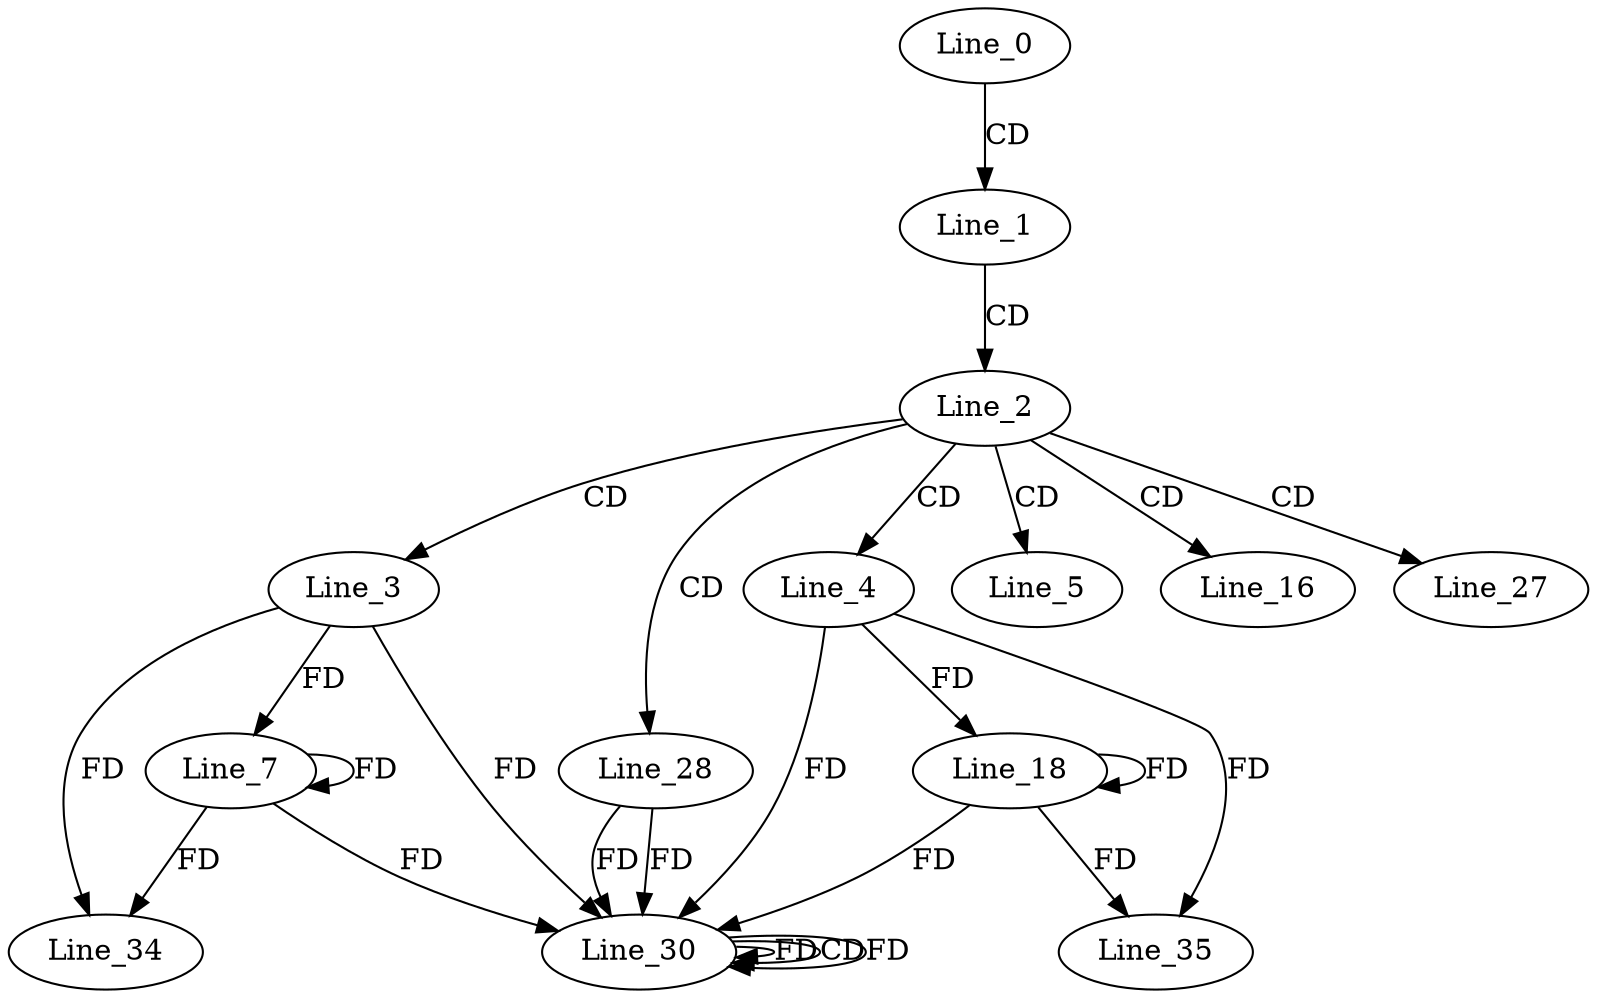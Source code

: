 digraph G {
  Line_0;
  Line_1;
  Line_2;
  Line_3;
  Line_4;
  Line_5;
  Line_7;
  Line_16;
  Line_18;
  Line_27;
  Line_28;
  Line_30;
  Line_30;
  Line_30;
  Line_30;
  Line_34;
  Line_35;
  Line_0 -> Line_1 [ label="CD" ];
  Line_1 -> Line_2 [ label="CD" ];
  Line_2 -> Line_3 [ label="CD" ];
  Line_2 -> Line_4 [ label="CD" ];
  Line_2 -> Line_5 [ label="CD" ];
  Line_3 -> Line_7 [ label="FD" ];
  Line_7 -> Line_7 [ label="FD" ];
  Line_2 -> Line_16 [ label="CD" ];
  Line_4 -> Line_18 [ label="FD" ];
  Line_18 -> Line_18 [ label="FD" ];
  Line_2 -> Line_27 [ label="CD" ];
  Line_2 -> Line_28 [ label="CD" ];
  Line_30 -> Line_30 [ label="FD" ];
  Line_28 -> Line_30 [ label="FD" ];
  Line_3 -> Line_30 [ label="FD" ];
  Line_7 -> Line_30 [ label="FD" ];
  Line_30 -> Line_30 [ label="CD" ];
  Line_4 -> Line_30 [ label="FD" ];
  Line_18 -> Line_30 [ label="FD" ];
  Line_30 -> Line_30 [ label="FD" ];
  Line_28 -> Line_30 [ label="FD" ];
  Line_3 -> Line_34 [ label="FD" ];
  Line_7 -> Line_34 [ label="FD" ];
  Line_4 -> Line_35 [ label="FD" ];
  Line_18 -> Line_35 [ label="FD" ];
}
